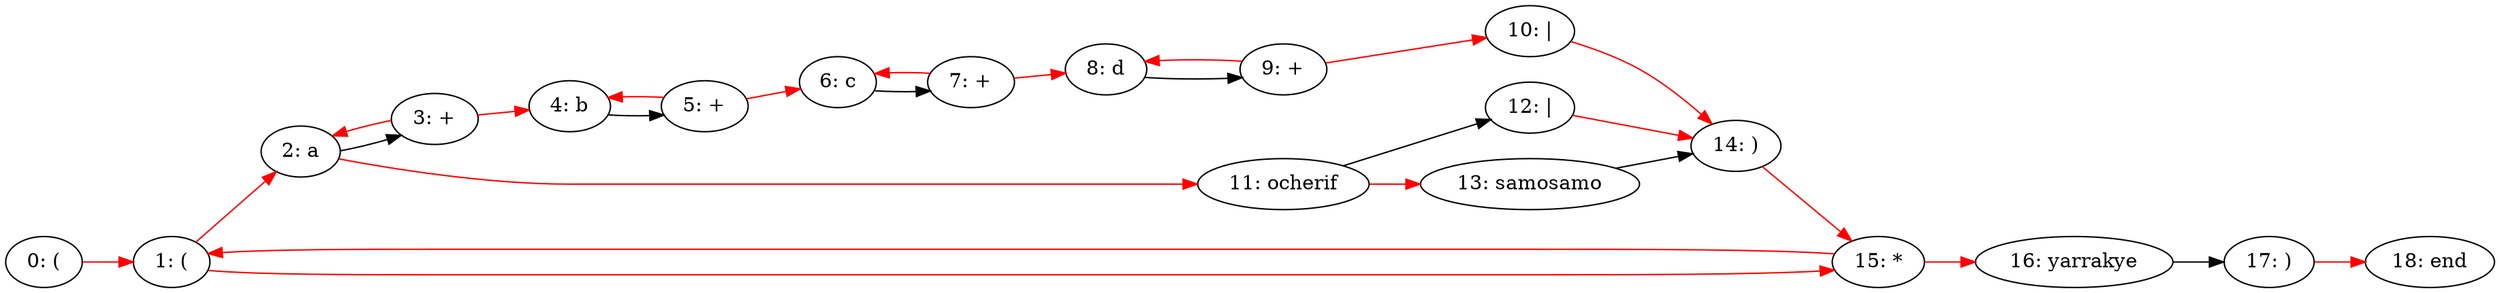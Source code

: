 digraph {
	rankdir=LR
	0 [label="0: ("];
	1 [label="1: ("];
	2 [label="2: a"];
	3 [label="3: +"];
	4 [label="4: b"];
	5 [label="5: +"];
	6 [label="6: c"];
	7 [label="7: +"];
	8 [label="8: d"];
	9 [label="9: +"];
	10 [label="10: |"];
	11 [label="11: ocherif"];
	12 [label="12: |"];
	13 [label="13: samosamo"];
	14 [label="14: )"];
	15 [label="15: *"];
	16 [label="16: yarrakye"];
	17 [label="17: )"];
	18 [label="18: end"];
	0 -> 1 [color=red];
	1 -> 2 [color=red];
	1 -> 15 [color=red];
	2 -> 3 [color=black];
	2 -> 11 [color=red];
	3 -> 4 [color=red];
	3 -> 2 [color=red];
	4 -> 5 [color=black];
	5 -> 6 [color=red];
	5 -> 4 [color=red];
	6 -> 7 [color=black];
	7 -> 8 [color=red];
	7 -> 6 [color=red];
	8 -> 9 [color=black];
	9 -> 10 [color=red];
	9 -> 8 [color=red];
	10 -> 14 [color=red];
	11 -> 13 [color=red];
	11 -> 12 [color=black];
	12 -> 14 [color=red];
	13 -> 14 [color=black];
	14 -> 15 [color=red];
	15 -> 16 [color=red];
	15 -> 1 [color=red];
	16 -> 17 [color=black];
	17 -> 18 [color=red];
}
